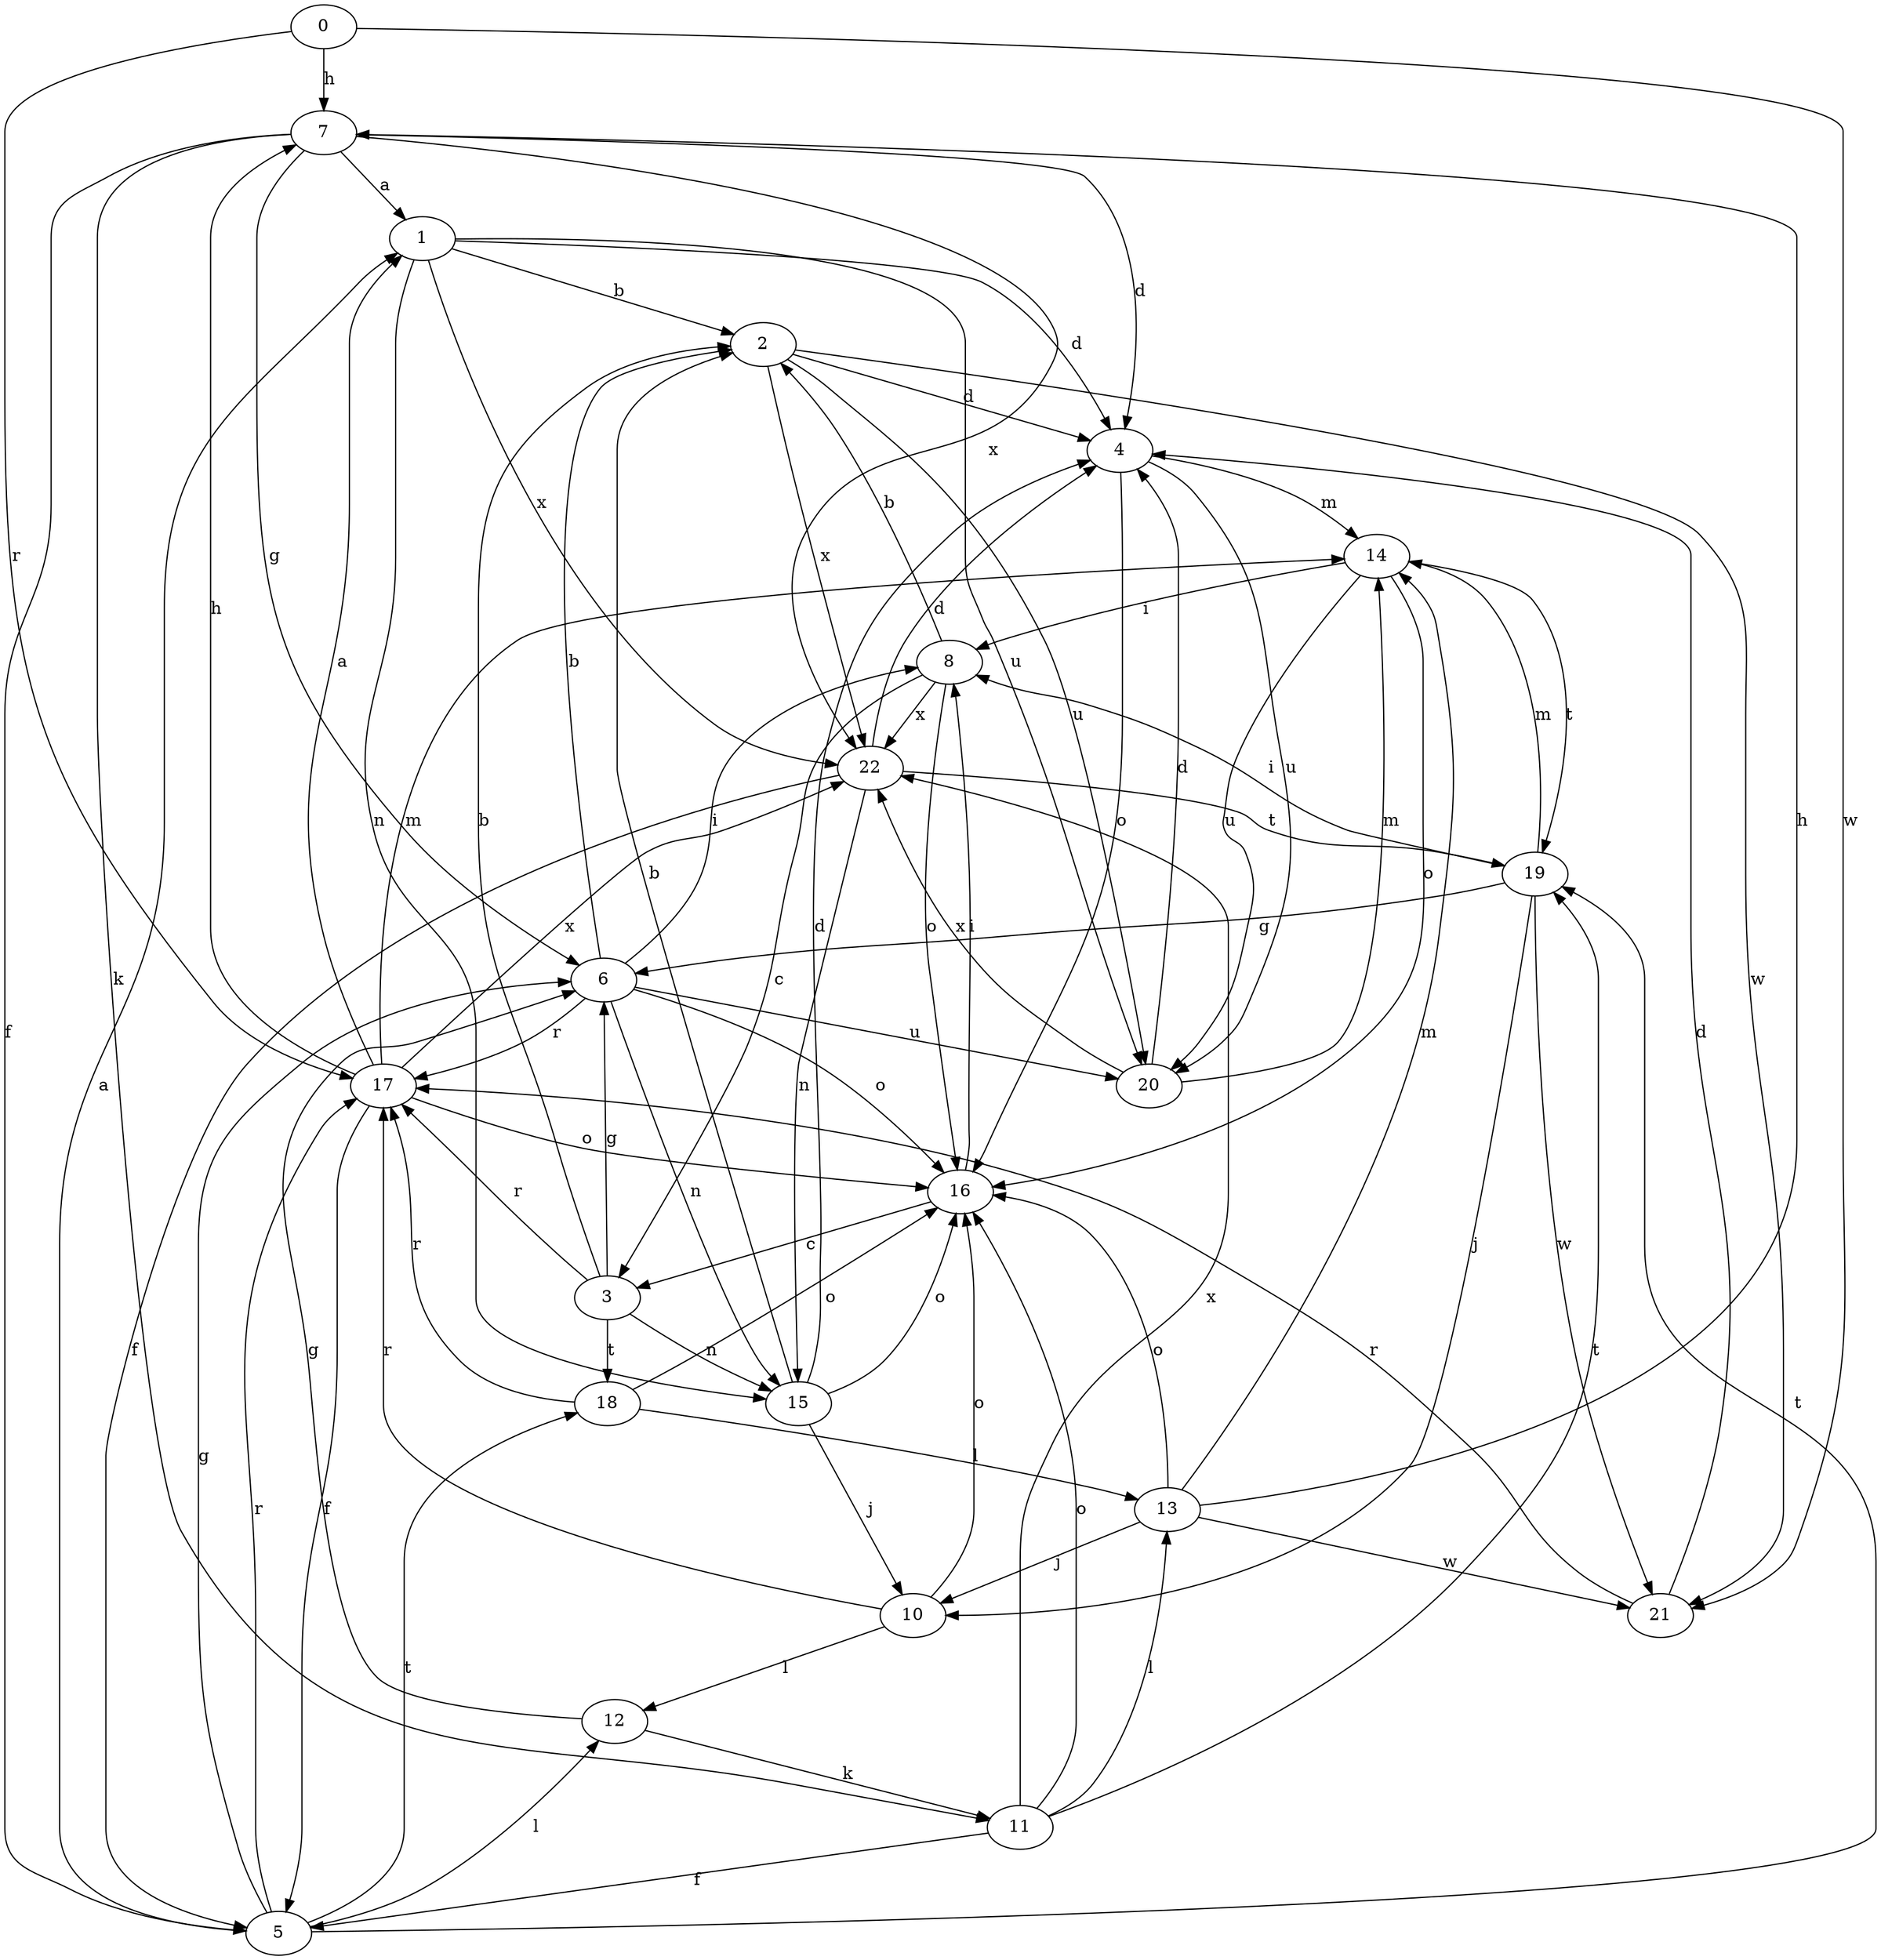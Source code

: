 strict digraph  {
0;
1;
2;
3;
4;
5;
6;
7;
8;
10;
11;
12;
13;
14;
15;
16;
17;
18;
19;
20;
21;
22;
0 -> 7  [label=h];
0 -> 17  [label=r];
0 -> 21  [label=w];
1 -> 2  [label=b];
1 -> 4  [label=d];
1 -> 15  [label=n];
1 -> 20  [label=u];
1 -> 22  [label=x];
2 -> 4  [label=d];
2 -> 20  [label=u];
2 -> 21  [label=w];
2 -> 22  [label=x];
3 -> 2  [label=b];
3 -> 6  [label=g];
3 -> 15  [label=n];
3 -> 17  [label=r];
3 -> 18  [label=t];
4 -> 14  [label=m];
4 -> 16  [label=o];
4 -> 20  [label=u];
5 -> 1  [label=a];
5 -> 6  [label=g];
5 -> 12  [label=l];
5 -> 17  [label=r];
5 -> 18  [label=t];
5 -> 19  [label=t];
6 -> 2  [label=b];
6 -> 8  [label=i];
6 -> 15  [label=n];
6 -> 16  [label=o];
6 -> 17  [label=r];
6 -> 20  [label=u];
7 -> 1  [label=a];
7 -> 4  [label=d];
7 -> 5  [label=f];
7 -> 6  [label=g];
7 -> 11  [label=k];
7 -> 22  [label=x];
8 -> 2  [label=b];
8 -> 3  [label=c];
8 -> 16  [label=o];
8 -> 22  [label=x];
10 -> 12  [label=l];
10 -> 16  [label=o];
10 -> 17  [label=r];
11 -> 5  [label=f];
11 -> 13  [label=l];
11 -> 16  [label=o];
11 -> 19  [label=t];
11 -> 22  [label=x];
12 -> 6  [label=g];
12 -> 11  [label=k];
13 -> 7  [label=h];
13 -> 10  [label=j];
13 -> 14  [label=m];
13 -> 16  [label=o];
13 -> 21  [label=w];
14 -> 8  [label=i];
14 -> 16  [label=o];
14 -> 19  [label=t];
14 -> 20  [label=u];
15 -> 2  [label=b];
15 -> 4  [label=d];
15 -> 10  [label=j];
15 -> 16  [label=o];
16 -> 3  [label=c];
16 -> 8  [label=i];
17 -> 1  [label=a];
17 -> 5  [label=f];
17 -> 7  [label=h];
17 -> 14  [label=m];
17 -> 16  [label=o];
17 -> 22  [label=x];
18 -> 13  [label=l];
18 -> 16  [label=o];
18 -> 17  [label=r];
19 -> 6  [label=g];
19 -> 8  [label=i];
19 -> 10  [label=j];
19 -> 14  [label=m];
19 -> 21  [label=w];
20 -> 4  [label=d];
20 -> 14  [label=m];
20 -> 22  [label=x];
21 -> 4  [label=d];
21 -> 17  [label=r];
22 -> 4  [label=d];
22 -> 5  [label=f];
22 -> 15  [label=n];
22 -> 19  [label=t];
}

